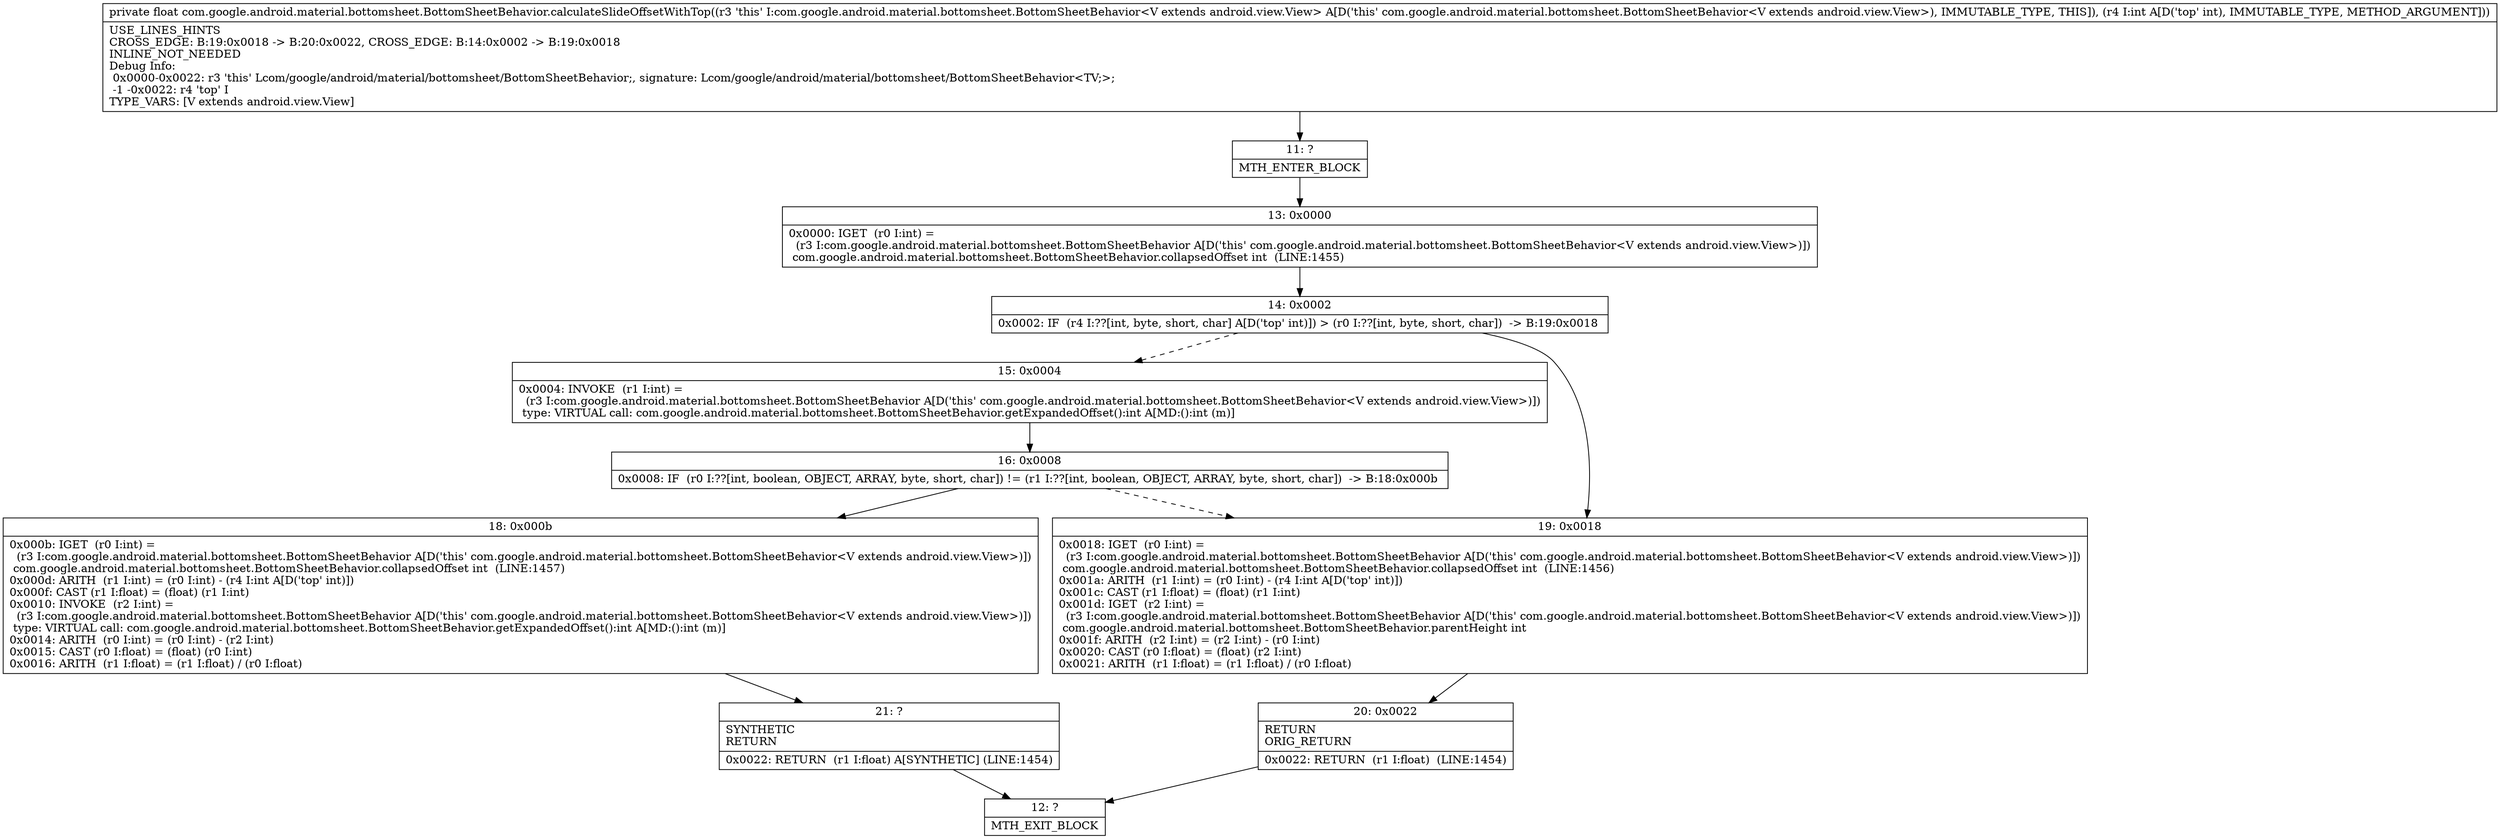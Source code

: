 digraph "CFG forcom.google.android.material.bottomsheet.BottomSheetBehavior.calculateSlideOffsetWithTop(I)F" {
Node_11 [shape=record,label="{11\:\ ?|MTH_ENTER_BLOCK\l}"];
Node_13 [shape=record,label="{13\:\ 0x0000|0x0000: IGET  (r0 I:int) = \l  (r3 I:com.google.android.material.bottomsheet.BottomSheetBehavior A[D('this' com.google.android.material.bottomsheet.BottomSheetBehavior\<V extends android.view.View\>)])\l com.google.android.material.bottomsheet.BottomSheetBehavior.collapsedOffset int  (LINE:1455)\l}"];
Node_14 [shape=record,label="{14\:\ 0x0002|0x0002: IF  (r4 I:??[int, byte, short, char] A[D('top' int)]) \> (r0 I:??[int, byte, short, char])  \-\> B:19:0x0018 \l}"];
Node_15 [shape=record,label="{15\:\ 0x0004|0x0004: INVOKE  (r1 I:int) = \l  (r3 I:com.google.android.material.bottomsheet.BottomSheetBehavior A[D('this' com.google.android.material.bottomsheet.BottomSheetBehavior\<V extends android.view.View\>)])\l type: VIRTUAL call: com.google.android.material.bottomsheet.BottomSheetBehavior.getExpandedOffset():int A[MD:():int (m)]\l}"];
Node_16 [shape=record,label="{16\:\ 0x0008|0x0008: IF  (r0 I:??[int, boolean, OBJECT, ARRAY, byte, short, char]) != (r1 I:??[int, boolean, OBJECT, ARRAY, byte, short, char])  \-\> B:18:0x000b \l}"];
Node_18 [shape=record,label="{18\:\ 0x000b|0x000b: IGET  (r0 I:int) = \l  (r3 I:com.google.android.material.bottomsheet.BottomSheetBehavior A[D('this' com.google.android.material.bottomsheet.BottomSheetBehavior\<V extends android.view.View\>)])\l com.google.android.material.bottomsheet.BottomSheetBehavior.collapsedOffset int  (LINE:1457)\l0x000d: ARITH  (r1 I:int) = (r0 I:int) \- (r4 I:int A[D('top' int)]) \l0x000f: CAST (r1 I:float) = (float) (r1 I:int) \l0x0010: INVOKE  (r2 I:int) = \l  (r3 I:com.google.android.material.bottomsheet.BottomSheetBehavior A[D('this' com.google.android.material.bottomsheet.BottomSheetBehavior\<V extends android.view.View\>)])\l type: VIRTUAL call: com.google.android.material.bottomsheet.BottomSheetBehavior.getExpandedOffset():int A[MD:():int (m)]\l0x0014: ARITH  (r0 I:int) = (r0 I:int) \- (r2 I:int) \l0x0015: CAST (r0 I:float) = (float) (r0 I:int) \l0x0016: ARITH  (r1 I:float) = (r1 I:float) \/ (r0 I:float) \l}"];
Node_21 [shape=record,label="{21\:\ ?|SYNTHETIC\lRETURN\l|0x0022: RETURN  (r1 I:float) A[SYNTHETIC] (LINE:1454)\l}"];
Node_12 [shape=record,label="{12\:\ ?|MTH_EXIT_BLOCK\l}"];
Node_19 [shape=record,label="{19\:\ 0x0018|0x0018: IGET  (r0 I:int) = \l  (r3 I:com.google.android.material.bottomsheet.BottomSheetBehavior A[D('this' com.google.android.material.bottomsheet.BottomSheetBehavior\<V extends android.view.View\>)])\l com.google.android.material.bottomsheet.BottomSheetBehavior.collapsedOffset int  (LINE:1456)\l0x001a: ARITH  (r1 I:int) = (r0 I:int) \- (r4 I:int A[D('top' int)]) \l0x001c: CAST (r1 I:float) = (float) (r1 I:int) \l0x001d: IGET  (r2 I:int) = \l  (r3 I:com.google.android.material.bottomsheet.BottomSheetBehavior A[D('this' com.google.android.material.bottomsheet.BottomSheetBehavior\<V extends android.view.View\>)])\l com.google.android.material.bottomsheet.BottomSheetBehavior.parentHeight int \l0x001f: ARITH  (r2 I:int) = (r2 I:int) \- (r0 I:int) \l0x0020: CAST (r0 I:float) = (float) (r2 I:int) \l0x0021: ARITH  (r1 I:float) = (r1 I:float) \/ (r0 I:float) \l}"];
Node_20 [shape=record,label="{20\:\ 0x0022|RETURN\lORIG_RETURN\l|0x0022: RETURN  (r1 I:float)  (LINE:1454)\l}"];
MethodNode[shape=record,label="{private float com.google.android.material.bottomsheet.BottomSheetBehavior.calculateSlideOffsetWithTop((r3 'this' I:com.google.android.material.bottomsheet.BottomSheetBehavior\<V extends android.view.View\> A[D('this' com.google.android.material.bottomsheet.BottomSheetBehavior\<V extends android.view.View\>), IMMUTABLE_TYPE, THIS]), (r4 I:int A[D('top' int), IMMUTABLE_TYPE, METHOD_ARGUMENT]))  | USE_LINES_HINTS\lCROSS_EDGE: B:19:0x0018 \-\> B:20:0x0022, CROSS_EDGE: B:14:0x0002 \-\> B:19:0x0018\lINLINE_NOT_NEEDED\lDebug Info:\l  0x0000\-0x0022: r3 'this' Lcom\/google\/android\/material\/bottomsheet\/BottomSheetBehavior;, signature: Lcom\/google\/android\/material\/bottomsheet\/BottomSheetBehavior\<TV;\>;\l  \-1 \-0x0022: r4 'top' I\lTYPE_VARS: [V extends android.view.View]\l}"];
MethodNode -> Node_11;Node_11 -> Node_13;
Node_13 -> Node_14;
Node_14 -> Node_15[style=dashed];
Node_14 -> Node_19;
Node_15 -> Node_16;
Node_16 -> Node_18;
Node_16 -> Node_19[style=dashed];
Node_18 -> Node_21;
Node_21 -> Node_12;
Node_19 -> Node_20;
Node_20 -> Node_12;
}

